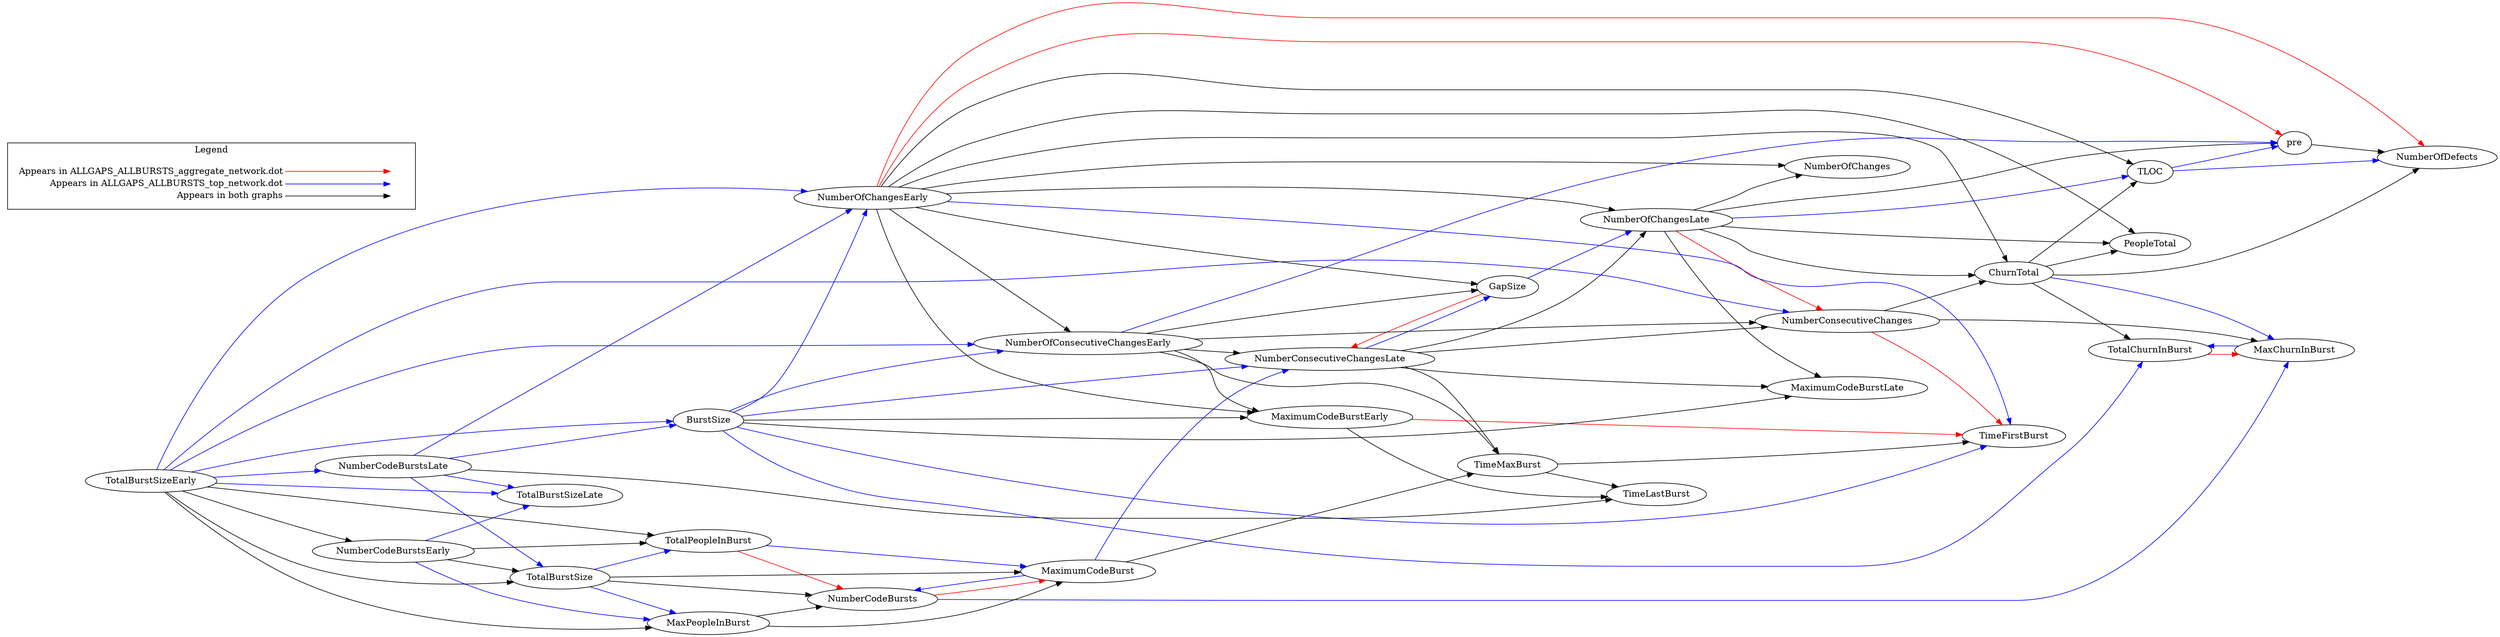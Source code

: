 digraph {
TotalChurnInBurst -> MaxChurnInBurst[color="red"];
NumberCodeBursts -> MaximumCodeBurst[color="red"];
TotalPeopleInBurst -> NumberCodeBursts[color="red"];
NumberOfChangesLate -> NumberConsecutiveChanges[color="red"];
NumberOfChangesEarly -> pre[color="red"];
NumberOfChangesEarly -> NumberOfDefects[color="red"];
MaximumCodeBurstEarly -> TimeFirstBurst[color="red"];
NumberConsecutiveChanges -> TimeFirstBurst[color="red"];
GapSize -> NumberConsecutiveChangesLate[color="red"];
NumberOfChangesLate -> MaximumCodeBurstLate[color="black"];
NumberOfChangesLate -> NumberOfChanges[color="black"];
NumberOfChangesLate -> ChurnTotal[color="black"];
NumberOfChangesLate -> PeopleTotal[color="black"];
NumberOfChangesLate -> pre[color="black"];
NumberOfChangesEarly -> MaximumCodeBurstEarly[color="black"];
NumberOfChangesEarly -> ChurnTotal[color="black"];
NumberOfChangesEarly -> PeopleTotal[color="black"];
NumberOfChangesEarly -> TLOC[color="black"];
ChurnTotal -> TotalChurnInBurst[color="black"];
ChurnTotal -> PeopleTotal[color="black"];
ChurnTotal -> NumberOfDefects[color="black"];
ChurnTotal -> TLOC[color="black"];
NumberOfConsecutiveChangesEarly -> MaximumCodeBurstEarly[color="black"];
NumberConsecutiveChangesLate -> MaximumCodeBurstLate[color="black"];
TimeMaxBurst -> TimeFirstBurst[color="black"];
TimeMaxBurst -> TimeLastBurst[color="black"];
NumberConsecutiveChanges -> ChurnTotal[color="black"];
BurstSize -> MaximumCodeBurstLate[color="black"];
BurstSize -> MaximumCodeBurstEarly[color="black"];
NumberCodeBurstsLate -> TimeLastBurst[color="black"];
NumberOfChangesEarly -> NumberOfChanges[color="black"];
NumberOfChangesEarly -> NumberOfConsecutiveChangesEarly[color="black"];
NumberOfConsecutiveChangesEarly -> NumberConsecutiveChanges[color="black"];
NumberConsecutiveChangesLate -> TimeMaxBurst[color="black"];
pre -> NumberOfDefects[color="black"];
NumberCodeBurstsEarly -> TotalPeopleInBurst[color="black"];
NumberOfConsecutiveChangesEarly -> TimeMaxBurst[color="black"];
NumberConsecutiveChangesLate -> NumberConsecutiveChanges[color="black"];
TotalBurstSizeEarly -> TotalPeopleInBurst[color="black"];
TotalBurstSize -> MaximumCodeBurst[color="black"];
MaxPeopleInBurst -> MaximumCodeBurst[color="black"];
MaxPeopleInBurst -> NumberCodeBursts[color="black"];
MaximumCodeBurstEarly -> TimeLastBurst[color="black"];
MaximumCodeBurst -> TimeMaxBurst[color="black"];
NumberOfConsecutiveChangesEarly -> NumberConsecutiveChangesLate[color="black"];
TotalBurstSizeEarly -> MaxPeopleInBurst[color="black"];
TotalBurstSizeEarly -> NumberCodeBurstsEarly[color="black"];
TotalBurstSize -> NumberCodeBursts[color="black"];
NumberOfChangesEarly -> NumberOfChangesLate[color="black"];
NumberOfChangesEarly -> GapSize[color="black"];
NumberCodeBurstsEarly -> TotalBurstSize[color="black"];
NumberOfConsecutiveChangesEarly -> GapSize[color="black"];
NumberConsecutiveChangesLate -> NumberOfChangesLate[color="black"];
TotalBurstSizeEarly -> TotalBurstSize[color="black"];
NumberConsecutiveChanges -> MaxChurnInBurst[color="black"];
TotalPeopleInBurst -> MaximumCodeBurst[color="blue"];
NumberCodeBurstsLate -> TotalBurstSizeLate[color="blue"];
NumberCodeBurstsLate -> NumberOfChangesEarly[color="blue"];
NumberCodeBurstsLate -> TotalBurstSize[color="blue"];
NumberCodeBurstsLate -> BurstSize[color="blue"];
NumberOfChangesLate -> TLOC[color="blue"];
NumberOfChangesEarly -> TimeFirstBurst[color="blue"];
MaxChurnInBurst -> TotalChurnInBurst[color="blue"];
NumberCodeBurstsEarly -> MaxPeopleInBurst[color="blue"];
NumberCodeBurstsEarly -> TotalBurstSizeLate[color="blue"];
ChurnTotal -> MaxChurnInBurst[color="blue"];
MaximumCodeBurst -> NumberConsecutiveChangesLate[color="blue"];
MaximumCodeBurst -> NumberCodeBursts[color="blue"];
NumberOfConsecutiveChangesEarly -> pre[color="blue"];
NumberConsecutiveChangesLate -> GapSize[color="blue"];
TotalBurstSizeEarly -> TotalBurstSizeLate[color="blue"];
TotalBurstSizeEarly -> NumberCodeBurstsLate[color="blue"];
TotalBurstSizeEarly -> NumberOfChangesEarly[color="blue"];
TotalBurstSizeEarly -> NumberOfConsecutiveChangesEarly[color="blue"];
TotalBurstSizeEarly -> NumberConsecutiveChanges[color="blue"];
TotalBurstSizeEarly -> BurstSize[color="blue"];
TotalBurstSize -> TotalPeopleInBurst[color="blue"];
TotalBurstSize -> MaxPeopleInBurst[color="blue"];
NumberCodeBursts -> MaxChurnInBurst[color="blue"];
TLOC -> pre[color="blue"];
TLOC -> NumberOfDefects[color="blue"];
GapSize -> NumberOfChangesLate[color="blue"];
BurstSize -> NumberOfChangesEarly[color="blue"];
BurstSize -> TimeFirstBurst[color="blue"];
BurstSize -> TotalChurnInBurst[color="blue"];
BurstSize -> NumberOfConsecutiveChangesEarly[color="blue"];
BurstSize -> NumberConsecutiveChangesLate[color="blue"];

  rankdir=LR
  node [shape=plaintext]
  subgraph cluster_01 { 
    label = "Legend";
    key [label=<<table border="0" cellpadding="2" cellspacing="0" cellborder="0">
      <tr><td align="right" port="i1">Appears in ALLGAPS_ALLBURSTS_aggregate_network.dot</td></tr>
      <tr><td align="right" port="i2">Appears in ALLGAPS_ALLBURSTS_top_network.dot</td></tr>
      <tr><td align="right" port="i3">Appears in both graphs</td></tr>
      </table>>]
    key2 [label=<<table border="0" cellpadding="2" cellspacing="0" cellborder="0">
      <tr><td port="i1">&nbsp;</td></tr>
      <tr><td port="i2">&nbsp;</td></tr>
      <tr><td port="i3">&nbsp;</td></tr>
      </table>>]
    key:i1:e -> key2:i1:w [color=red]
    key:i2:e -> key2:i2:w [color=blue]
    key:i3:e -> key2:i3:w [color=black]
  }
}